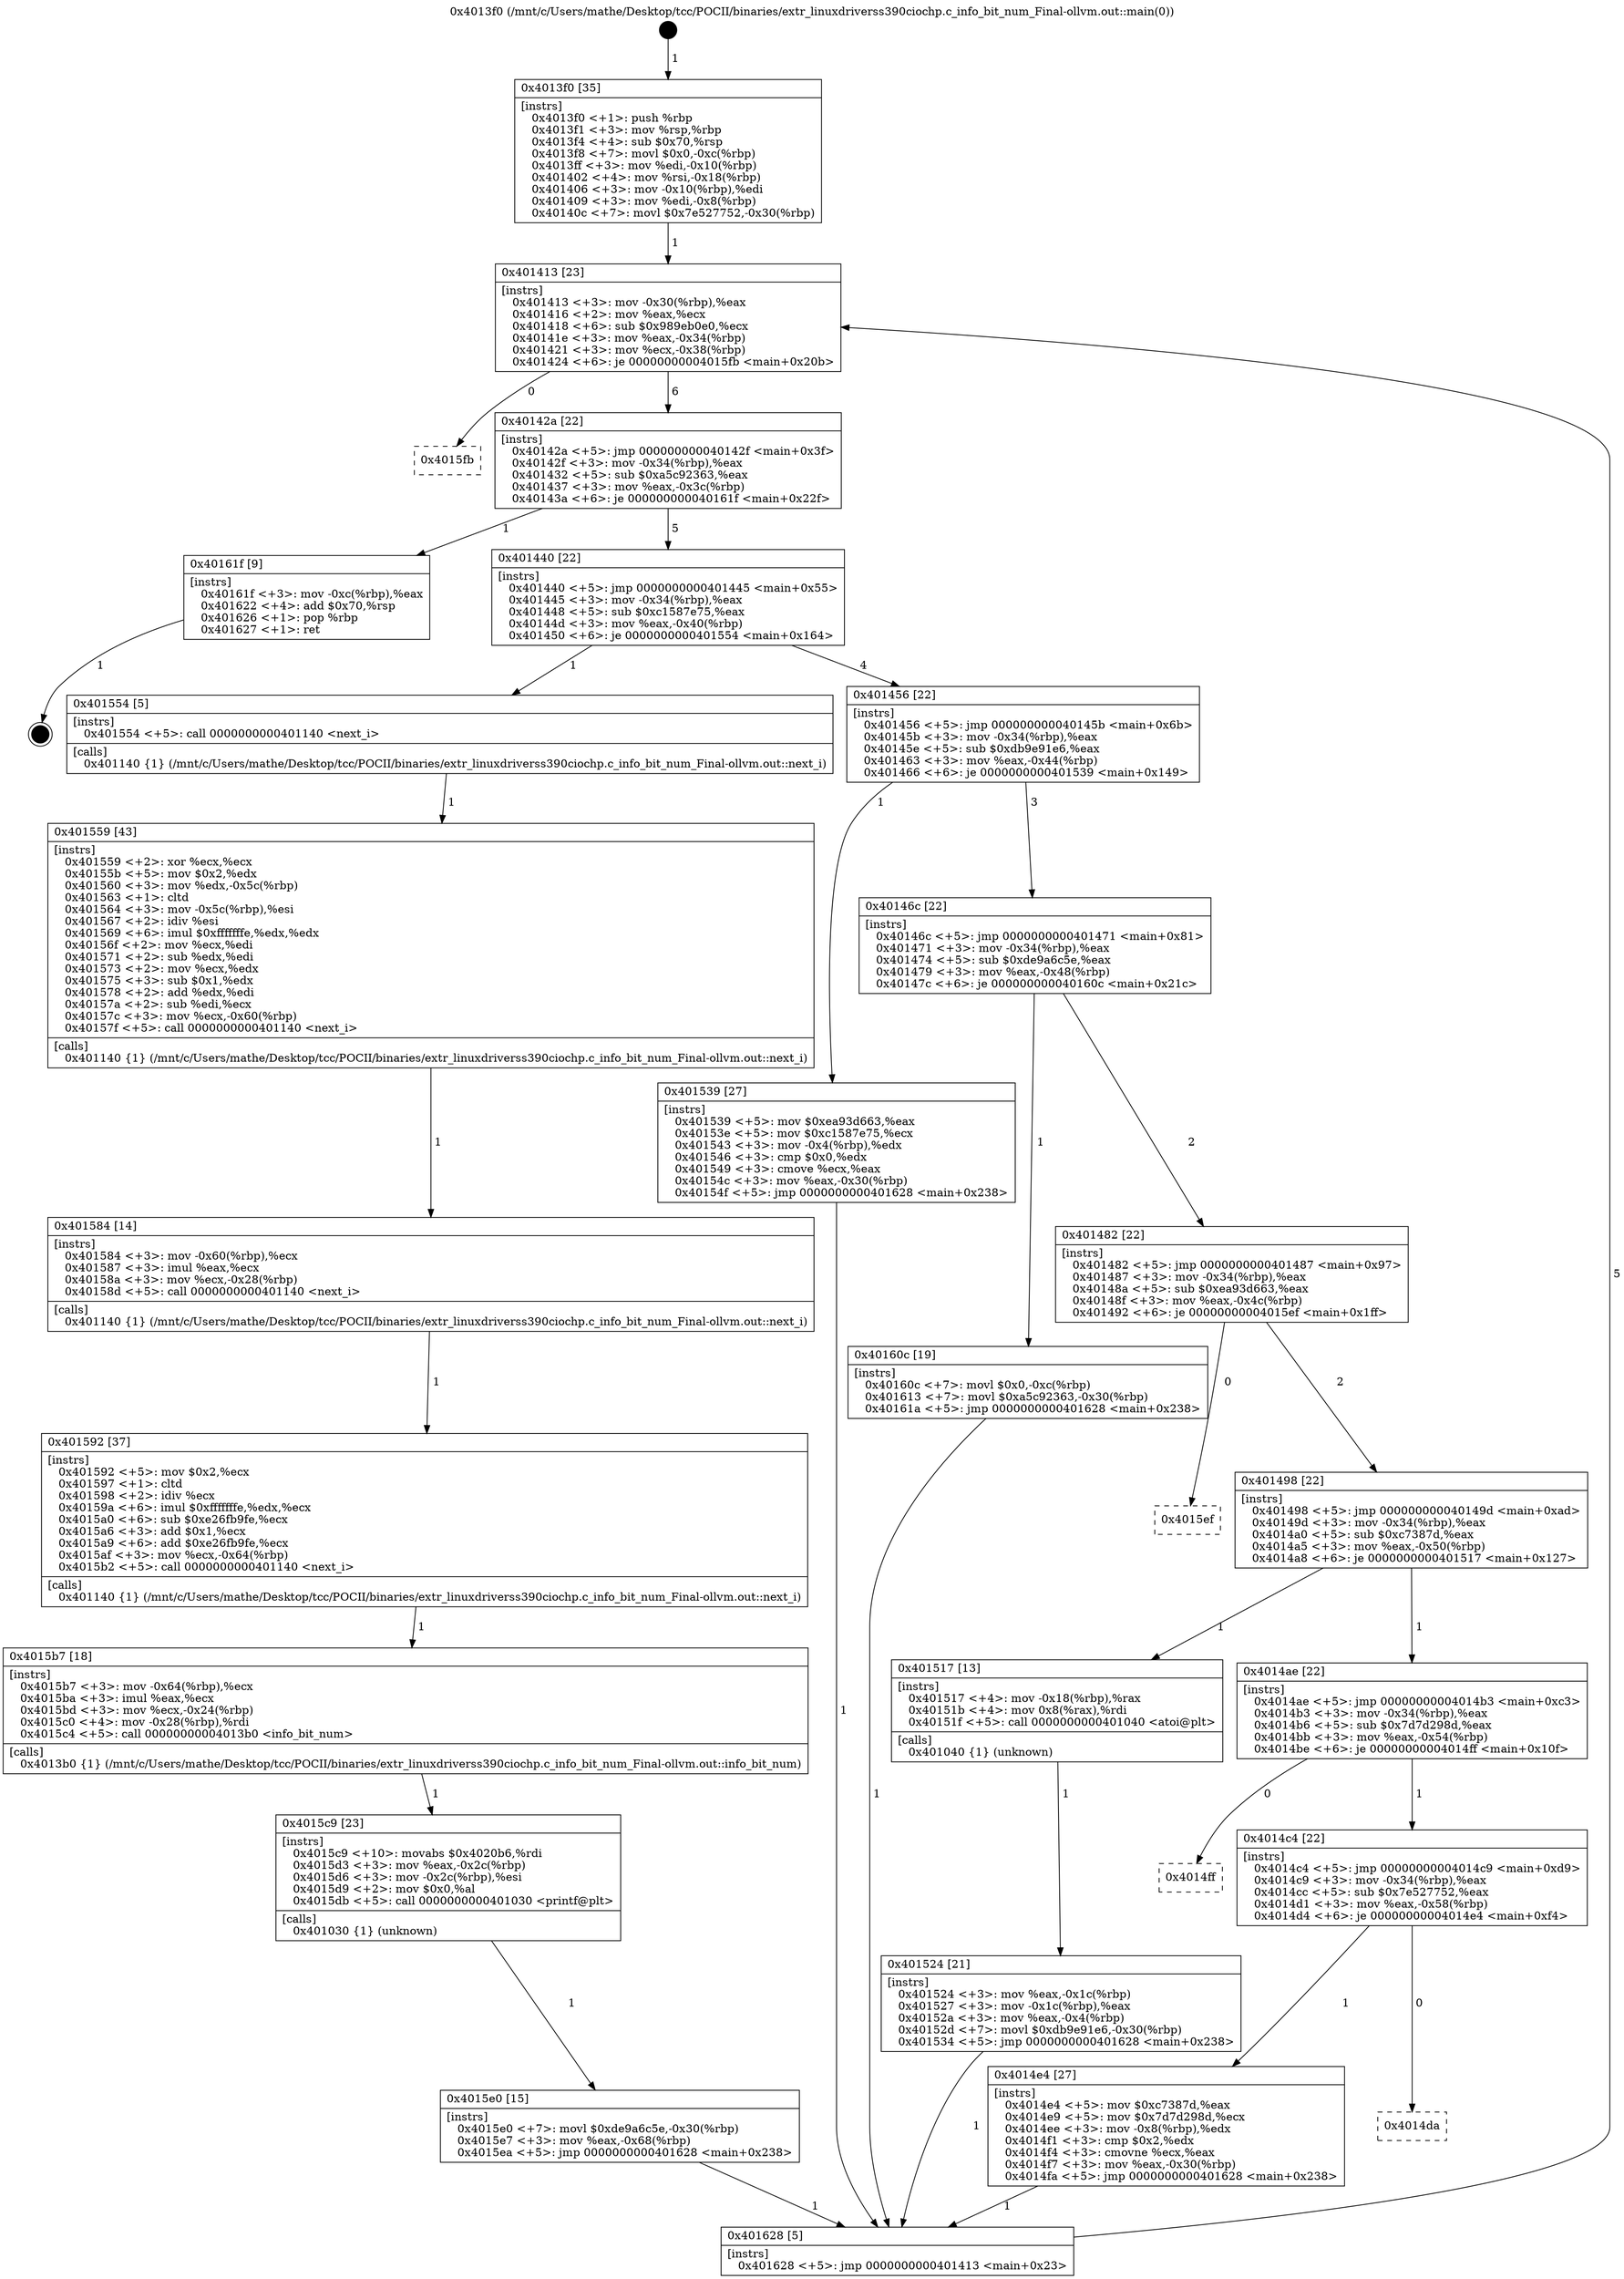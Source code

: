 digraph "0x4013f0" {
  label = "0x4013f0 (/mnt/c/Users/mathe/Desktop/tcc/POCII/binaries/extr_linuxdriverss390ciochp.c_info_bit_num_Final-ollvm.out::main(0))"
  labelloc = "t"
  node[shape=record]

  Entry [label="",width=0.3,height=0.3,shape=circle,fillcolor=black,style=filled]
  "0x401413" [label="{
     0x401413 [23]\l
     | [instrs]\l
     &nbsp;&nbsp;0x401413 \<+3\>: mov -0x30(%rbp),%eax\l
     &nbsp;&nbsp;0x401416 \<+2\>: mov %eax,%ecx\l
     &nbsp;&nbsp;0x401418 \<+6\>: sub $0x989eb0e0,%ecx\l
     &nbsp;&nbsp;0x40141e \<+3\>: mov %eax,-0x34(%rbp)\l
     &nbsp;&nbsp;0x401421 \<+3\>: mov %ecx,-0x38(%rbp)\l
     &nbsp;&nbsp;0x401424 \<+6\>: je 00000000004015fb \<main+0x20b\>\l
  }"]
  "0x4015fb" [label="{
     0x4015fb\l
  }", style=dashed]
  "0x40142a" [label="{
     0x40142a [22]\l
     | [instrs]\l
     &nbsp;&nbsp;0x40142a \<+5\>: jmp 000000000040142f \<main+0x3f\>\l
     &nbsp;&nbsp;0x40142f \<+3\>: mov -0x34(%rbp),%eax\l
     &nbsp;&nbsp;0x401432 \<+5\>: sub $0xa5c92363,%eax\l
     &nbsp;&nbsp;0x401437 \<+3\>: mov %eax,-0x3c(%rbp)\l
     &nbsp;&nbsp;0x40143a \<+6\>: je 000000000040161f \<main+0x22f\>\l
  }"]
  Exit [label="",width=0.3,height=0.3,shape=circle,fillcolor=black,style=filled,peripheries=2]
  "0x40161f" [label="{
     0x40161f [9]\l
     | [instrs]\l
     &nbsp;&nbsp;0x40161f \<+3\>: mov -0xc(%rbp),%eax\l
     &nbsp;&nbsp;0x401622 \<+4\>: add $0x70,%rsp\l
     &nbsp;&nbsp;0x401626 \<+1\>: pop %rbp\l
     &nbsp;&nbsp;0x401627 \<+1\>: ret\l
  }"]
  "0x401440" [label="{
     0x401440 [22]\l
     | [instrs]\l
     &nbsp;&nbsp;0x401440 \<+5\>: jmp 0000000000401445 \<main+0x55\>\l
     &nbsp;&nbsp;0x401445 \<+3\>: mov -0x34(%rbp),%eax\l
     &nbsp;&nbsp;0x401448 \<+5\>: sub $0xc1587e75,%eax\l
     &nbsp;&nbsp;0x40144d \<+3\>: mov %eax,-0x40(%rbp)\l
     &nbsp;&nbsp;0x401450 \<+6\>: je 0000000000401554 \<main+0x164\>\l
  }"]
  "0x4015e0" [label="{
     0x4015e0 [15]\l
     | [instrs]\l
     &nbsp;&nbsp;0x4015e0 \<+7\>: movl $0xde9a6c5e,-0x30(%rbp)\l
     &nbsp;&nbsp;0x4015e7 \<+3\>: mov %eax,-0x68(%rbp)\l
     &nbsp;&nbsp;0x4015ea \<+5\>: jmp 0000000000401628 \<main+0x238\>\l
  }"]
  "0x401554" [label="{
     0x401554 [5]\l
     | [instrs]\l
     &nbsp;&nbsp;0x401554 \<+5\>: call 0000000000401140 \<next_i\>\l
     | [calls]\l
     &nbsp;&nbsp;0x401140 \{1\} (/mnt/c/Users/mathe/Desktop/tcc/POCII/binaries/extr_linuxdriverss390ciochp.c_info_bit_num_Final-ollvm.out::next_i)\l
  }"]
  "0x401456" [label="{
     0x401456 [22]\l
     | [instrs]\l
     &nbsp;&nbsp;0x401456 \<+5\>: jmp 000000000040145b \<main+0x6b\>\l
     &nbsp;&nbsp;0x40145b \<+3\>: mov -0x34(%rbp),%eax\l
     &nbsp;&nbsp;0x40145e \<+5\>: sub $0xdb9e91e6,%eax\l
     &nbsp;&nbsp;0x401463 \<+3\>: mov %eax,-0x44(%rbp)\l
     &nbsp;&nbsp;0x401466 \<+6\>: je 0000000000401539 \<main+0x149\>\l
  }"]
  "0x4015c9" [label="{
     0x4015c9 [23]\l
     | [instrs]\l
     &nbsp;&nbsp;0x4015c9 \<+10\>: movabs $0x4020b6,%rdi\l
     &nbsp;&nbsp;0x4015d3 \<+3\>: mov %eax,-0x2c(%rbp)\l
     &nbsp;&nbsp;0x4015d6 \<+3\>: mov -0x2c(%rbp),%esi\l
     &nbsp;&nbsp;0x4015d9 \<+2\>: mov $0x0,%al\l
     &nbsp;&nbsp;0x4015db \<+5\>: call 0000000000401030 \<printf@plt\>\l
     | [calls]\l
     &nbsp;&nbsp;0x401030 \{1\} (unknown)\l
  }"]
  "0x401539" [label="{
     0x401539 [27]\l
     | [instrs]\l
     &nbsp;&nbsp;0x401539 \<+5\>: mov $0xea93d663,%eax\l
     &nbsp;&nbsp;0x40153e \<+5\>: mov $0xc1587e75,%ecx\l
     &nbsp;&nbsp;0x401543 \<+3\>: mov -0x4(%rbp),%edx\l
     &nbsp;&nbsp;0x401546 \<+3\>: cmp $0x0,%edx\l
     &nbsp;&nbsp;0x401549 \<+3\>: cmove %ecx,%eax\l
     &nbsp;&nbsp;0x40154c \<+3\>: mov %eax,-0x30(%rbp)\l
     &nbsp;&nbsp;0x40154f \<+5\>: jmp 0000000000401628 \<main+0x238\>\l
  }"]
  "0x40146c" [label="{
     0x40146c [22]\l
     | [instrs]\l
     &nbsp;&nbsp;0x40146c \<+5\>: jmp 0000000000401471 \<main+0x81\>\l
     &nbsp;&nbsp;0x401471 \<+3\>: mov -0x34(%rbp),%eax\l
     &nbsp;&nbsp;0x401474 \<+5\>: sub $0xde9a6c5e,%eax\l
     &nbsp;&nbsp;0x401479 \<+3\>: mov %eax,-0x48(%rbp)\l
     &nbsp;&nbsp;0x40147c \<+6\>: je 000000000040160c \<main+0x21c\>\l
  }"]
  "0x4015b7" [label="{
     0x4015b7 [18]\l
     | [instrs]\l
     &nbsp;&nbsp;0x4015b7 \<+3\>: mov -0x64(%rbp),%ecx\l
     &nbsp;&nbsp;0x4015ba \<+3\>: imul %eax,%ecx\l
     &nbsp;&nbsp;0x4015bd \<+3\>: mov %ecx,-0x24(%rbp)\l
     &nbsp;&nbsp;0x4015c0 \<+4\>: mov -0x28(%rbp),%rdi\l
     &nbsp;&nbsp;0x4015c4 \<+5\>: call 00000000004013b0 \<info_bit_num\>\l
     | [calls]\l
     &nbsp;&nbsp;0x4013b0 \{1\} (/mnt/c/Users/mathe/Desktop/tcc/POCII/binaries/extr_linuxdriverss390ciochp.c_info_bit_num_Final-ollvm.out::info_bit_num)\l
  }"]
  "0x40160c" [label="{
     0x40160c [19]\l
     | [instrs]\l
     &nbsp;&nbsp;0x40160c \<+7\>: movl $0x0,-0xc(%rbp)\l
     &nbsp;&nbsp;0x401613 \<+7\>: movl $0xa5c92363,-0x30(%rbp)\l
     &nbsp;&nbsp;0x40161a \<+5\>: jmp 0000000000401628 \<main+0x238\>\l
  }"]
  "0x401482" [label="{
     0x401482 [22]\l
     | [instrs]\l
     &nbsp;&nbsp;0x401482 \<+5\>: jmp 0000000000401487 \<main+0x97\>\l
     &nbsp;&nbsp;0x401487 \<+3\>: mov -0x34(%rbp),%eax\l
     &nbsp;&nbsp;0x40148a \<+5\>: sub $0xea93d663,%eax\l
     &nbsp;&nbsp;0x40148f \<+3\>: mov %eax,-0x4c(%rbp)\l
     &nbsp;&nbsp;0x401492 \<+6\>: je 00000000004015ef \<main+0x1ff\>\l
  }"]
  "0x401592" [label="{
     0x401592 [37]\l
     | [instrs]\l
     &nbsp;&nbsp;0x401592 \<+5\>: mov $0x2,%ecx\l
     &nbsp;&nbsp;0x401597 \<+1\>: cltd\l
     &nbsp;&nbsp;0x401598 \<+2\>: idiv %ecx\l
     &nbsp;&nbsp;0x40159a \<+6\>: imul $0xfffffffe,%edx,%ecx\l
     &nbsp;&nbsp;0x4015a0 \<+6\>: sub $0xe26fb9fe,%ecx\l
     &nbsp;&nbsp;0x4015a6 \<+3\>: add $0x1,%ecx\l
     &nbsp;&nbsp;0x4015a9 \<+6\>: add $0xe26fb9fe,%ecx\l
     &nbsp;&nbsp;0x4015af \<+3\>: mov %ecx,-0x64(%rbp)\l
     &nbsp;&nbsp;0x4015b2 \<+5\>: call 0000000000401140 \<next_i\>\l
     | [calls]\l
     &nbsp;&nbsp;0x401140 \{1\} (/mnt/c/Users/mathe/Desktop/tcc/POCII/binaries/extr_linuxdriverss390ciochp.c_info_bit_num_Final-ollvm.out::next_i)\l
  }"]
  "0x4015ef" [label="{
     0x4015ef\l
  }", style=dashed]
  "0x401498" [label="{
     0x401498 [22]\l
     | [instrs]\l
     &nbsp;&nbsp;0x401498 \<+5\>: jmp 000000000040149d \<main+0xad\>\l
     &nbsp;&nbsp;0x40149d \<+3\>: mov -0x34(%rbp),%eax\l
     &nbsp;&nbsp;0x4014a0 \<+5\>: sub $0xc7387d,%eax\l
     &nbsp;&nbsp;0x4014a5 \<+3\>: mov %eax,-0x50(%rbp)\l
     &nbsp;&nbsp;0x4014a8 \<+6\>: je 0000000000401517 \<main+0x127\>\l
  }"]
  "0x401584" [label="{
     0x401584 [14]\l
     | [instrs]\l
     &nbsp;&nbsp;0x401584 \<+3\>: mov -0x60(%rbp),%ecx\l
     &nbsp;&nbsp;0x401587 \<+3\>: imul %eax,%ecx\l
     &nbsp;&nbsp;0x40158a \<+3\>: mov %ecx,-0x28(%rbp)\l
     &nbsp;&nbsp;0x40158d \<+5\>: call 0000000000401140 \<next_i\>\l
     | [calls]\l
     &nbsp;&nbsp;0x401140 \{1\} (/mnt/c/Users/mathe/Desktop/tcc/POCII/binaries/extr_linuxdriverss390ciochp.c_info_bit_num_Final-ollvm.out::next_i)\l
  }"]
  "0x401517" [label="{
     0x401517 [13]\l
     | [instrs]\l
     &nbsp;&nbsp;0x401517 \<+4\>: mov -0x18(%rbp),%rax\l
     &nbsp;&nbsp;0x40151b \<+4\>: mov 0x8(%rax),%rdi\l
     &nbsp;&nbsp;0x40151f \<+5\>: call 0000000000401040 \<atoi@plt\>\l
     | [calls]\l
     &nbsp;&nbsp;0x401040 \{1\} (unknown)\l
  }"]
  "0x4014ae" [label="{
     0x4014ae [22]\l
     | [instrs]\l
     &nbsp;&nbsp;0x4014ae \<+5\>: jmp 00000000004014b3 \<main+0xc3\>\l
     &nbsp;&nbsp;0x4014b3 \<+3\>: mov -0x34(%rbp),%eax\l
     &nbsp;&nbsp;0x4014b6 \<+5\>: sub $0x7d7d298d,%eax\l
     &nbsp;&nbsp;0x4014bb \<+3\>: mov %eax,-0x54(%rbp)\l
     &nbsp;&nbsp;0x4014be \<+6\>: je 00000000004014ff \<main+0x10f\>\l
  }"]
  "0x401559" [label="{
     0x401559 [43]\l
     | [instrs]\l
     &nbsp;&nbsp;0x401559 \<+2\>: xor %ecx,%ecx\l
     &nbsp;&nbsp;0x40155b \<+5\>: mov $0x2,%edx\l
     &nbsp;&nbsp;0x401560 \<+3\>: mov %edx,-0x5c(%rbp)\l
     &nbsp;&nbsp;0x401563 \<+1\>: cltd\l
     &nbsp;&nbsp;0x401564 \<+3\>: mov -0x5c(%rbp),%esi\l
     &nbsp;&nbsp;0x401567 \<+2\>: idiv %esi\l
     &nbsp;&nbsp;0x401569 \<+6\>: imul $0xfffffffe,%edx,%edx\l
     &nbsp;&nbsp;0x40156f \<+2\>: mov %ecx,%edi\l
     &nbsp;&nbsp;0x401571 \<+2\>: sub %edx,%edi\l
     &nbsp;&nbsp;0x401573 \<+2\>: mov %ecx,%edx\l
     &nbsp;&nbsp;0x401575 \<+3\>: sub $0x1,%edx\l
     &nbsp;&nbsp;0x401578 \<+2\>: add %edx,%edi\l
     &nbsp;&nbsp;0x40157a \<+2\>: sub %edi,%ecx\l
     &nbsp;&nbsp;0x40157c \<+3\>: mov %ecx,-0x60(%rbp)\l
     &nbsp;&nbsp;0x40157f \<+5\>: call 0000000000401140 \<next_i\>\l
     | [calls]\l
     &nbsp;&nbsp;0x401140 \{1\} (/mnt/c/Users/mathe/Desktop/tcc/POCII/binaries/extr_linuxdriverss390ciochp.c_info_bit_num_Final-ollvm.out::next_i)\l
  }"]
  "0x4014ff" [label="{
     0x4014ff\l
  }", style=dashed]
  "0x4014c4" [label="{
     0x4014c4 [22]\l
     | [instrs]\l
     &nbsp;&nbsp;0x4014c4 \<+5\>: jmp 00000000004014c9 \<main+0xd9\>\l
     &nbsp;&nbsp;0x4014c9 \<+3\>: mov -0x34(%rbp),%eax\l
     &nbsp;&nbsp;0x4014cc \<+5\>: sub $0x7e527752,%eax\l
     &nbsp;&nbsp;0x4014d1 \<+3\>: mov %eax,-0x58(%rbp)\l
     &nbsp;&nbsp;0x4014d4 \<+6\>: je 00000000004014e4 \<main+0xf4\>\l
  }"]
  "0x401524" [label="{
     0x401524 [21]\l
     | [instrs]\l
     &nbsp;&nbsp;0x401524 \<+3\>: mov %eax,-0x1c(%rbp)\l
     &nbsp;&nbsp;0x401527 \<+3\>: mov -0x1c(%rbp),%eax\l
     &nbsp;&nbsp;0x40152a \<+3\>: mov %eax,-0x4(%rbp)\l
     &nbsp;&nbsp;0x40152d \<+7\>: movl $0xdb9e91e6,-0x30(%rbp)\l
     &nbsp;&nbsp;0x401534 \<+5\>: jmp 0000000000401628 \<main+0x238\>\l
  }"]
  "0x4014e4" [label="{
     0x4014e4 [27]\l
     | [instrs]\l
     &nbsp;&nbsp;0x4014e4 \<+5\>: mov $0xc7387d,%eax\l
     &nbsp;&nbsp;0x4014e9 \<+5\>: mov $0x7d7d298d,%ecx\l
     &nbsp;&nbsp;0x4014ee \<+3\>: mov -0x8(%rbp),%edx\l
     &nbsp;&nbsp;0x4014f1 \<+3\>: cmp $0x2,%edx\l
     &nbsp;&nbsp;0x4014f4 \<+3\>: cmovne %ecx,%eax\l
     &nbsp;&nbsp;0x4014f7 \<+3\>: mov %eax,-0x30(%rbp)\l
     &nbsp;&nbsp;0x4014fa \<+5\>: jmp 0000000000401628 \<main+0x238\>\l
  }"]
  "0x4014da" [label="{
     0x4014da\l
  }", style=dashed]
  "0x401628" [label="{
     0x401628 [5]\l
     | [instrs]\l
     &nbsp;&nbsp;0x401628 \<+5\>: jmp 0000000000401413 \<main+0x23\>\l
  }"]
  "0x4013f0" [label="{
     0x4013f0 [35]\l
     | [instrs]\l
     &nbsp;&nbsp;0x4013f0 \<+1\>: push %rbp\l
     &nbsp;&nbsp;0x4013f1 \<+3\>: mov %rsp,%rbp\l
     &nbsp;&nbsp;0x4013f4 \<+4\>: sub $0x70,%rsp\l
     &nbsp;&nbsp;0x4013f8 \<+7\>: movl $0x0,-0xc(%rbp)\l
     &nbsp;&nbsp;0x4013ff \<+3\>: mov %edi,-0x10(%rbp)\l
     &nbsp;&nbsp;0x401402 \<+4\>: mov %rsi,-0x18(%rbp)\l
     &nbsp;&nbsp;0x401406 \<+3\>: mov -0x10(%rbp),%edi\l
     &nbsp;&nbsp;0x401409 \<+3\>: mov %edi,-0x8(%rbp)\l
     &nbsp;&nbsp;0x40140c \<+7\>: movl $0x7e527752,-0x30(%rbp)\l
  }"]
  Entry -> "0x4013f0" [label=" 1"]
  "0x401413" -> "0x4015fb" [label=" 0"]
  "0x401413" -> "0x40142a" [label=" 6"]
  "0x40161f" -> Exit [label=" 1"]
  "0x40142a" -> "0x40161f" [label=" 1"]
  "0x40142a" -> "0x401440" [label=" 5"]
  "0x40160c" -> "0x401628" [label=" 1"]
  "0x401440" -> "0x401554" [label=" 1"]
  "0x401440" -> "0x401456" [label=" 4"]
  "0x4015e0" -> "0x401628" [label=" 1"]
  "0x401456" -> "0x401539" [label=" 1"]
  "0x401456" -> "0x40146c" [label=" 3"]
  "0x4015c9" -> "0x4015e0" [label=" 1"]
  "0x40146c" -> "0x40160c" [label=" 1"]
  "0x40146c" -> "0x401482" [label=" 2"]
  "0x4015b7" -> "0x4015c9" [label=" 1"]
  "0x401482" -> "0x4015ef" [label=" 0"]
  "0x401482" -> "0x401498" [label=" 2"]
  "0x401592" -> "0x4015b7" [label=" 1"]
  "0x401498" -> "0x401517" [label=" 1"]
  "0x401498" -> "0x4014ae" [label=" 1"]
  "0x401584" -> "0x401592" [label=" 1"]
  "0x4014ae" -> "0x4014ff" [label=" 0"]
  "0x4014ae" -> "0x4014c4" [label=" 1"]
  "0x401559" -> "0x401584" [label=" 1"]
  "0x4014c4" -> "0x4014e4" [label=" 1"]
  "0x4014c4" -> "0x4014da" [label=" 0"]
  "0x4014e4" -> "0x401628" [label=" 1"]
  "0x4013f0" -> "0x401413" [label=" 1"]
  "0x401628" -> "0x401413" [label=" 5"]
  "0x401517" -> "0x401524" [label=" 1"]
  "0x401524" -> "0x401628" [label=" 1"]
  "0x401539" -> "0x401628" [label=" 1"]
  "0x401554" -> "0x401559" [label=" 1"]
}
